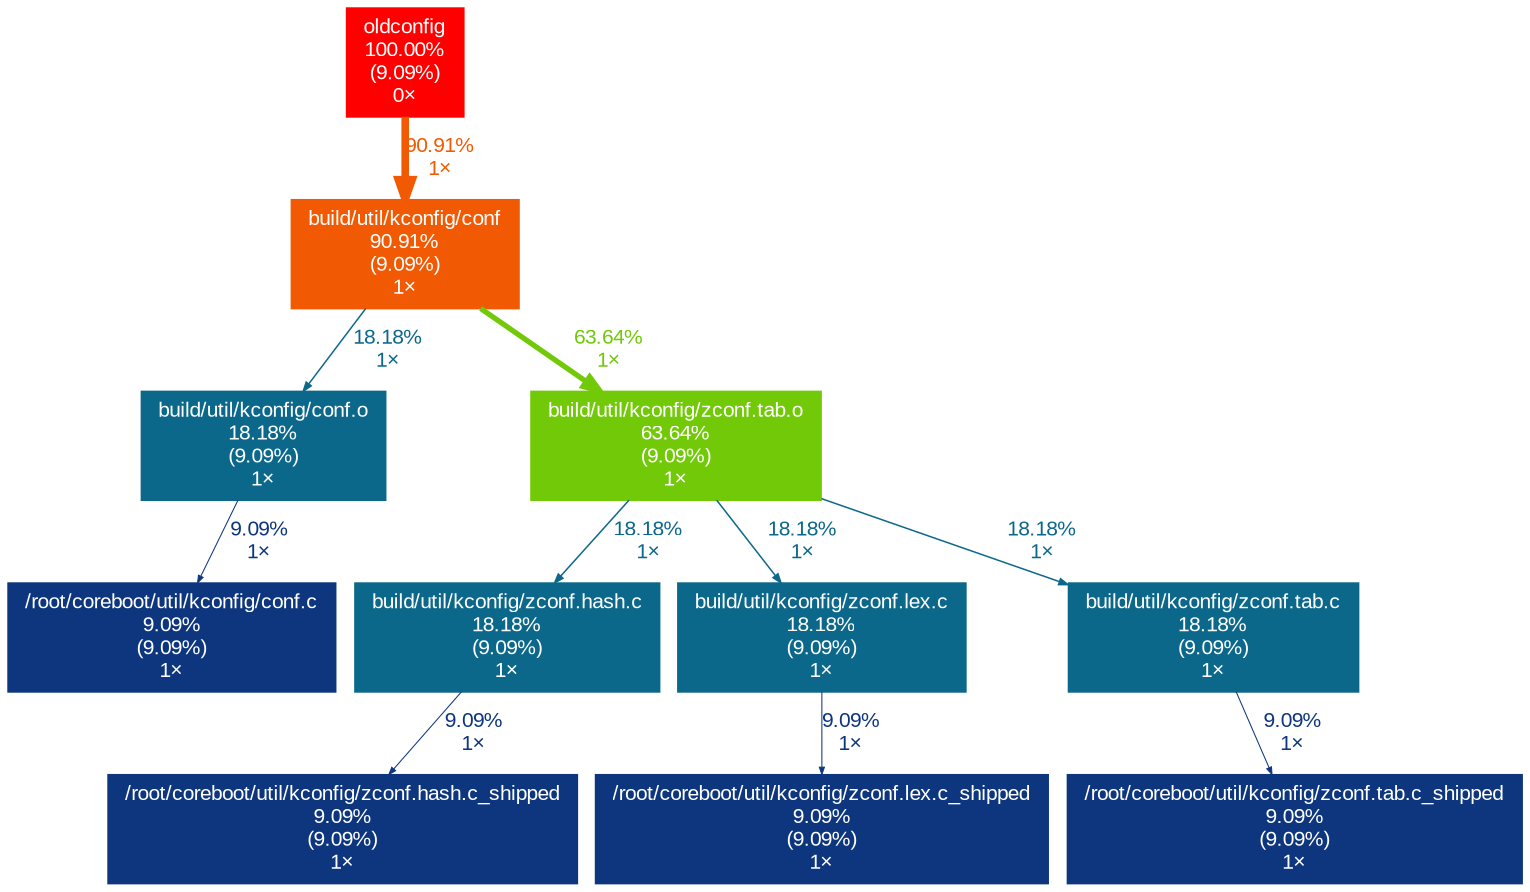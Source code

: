 digraph {
	graph [fontname=Arial, nodesep=0.125, ranksep=0.25];
	node [fontcolor=white, fontname=Arial, height=0, shape=box, style=filled, width=0];
	edge [fontname=Arial];
	"/root/coreboot/util/kconfig/conf.c" [color="#0d367e", fontcolor="#ffffff", fontsize="10.00", label="/root/coreboot/util/kconfig/conf.c\n9.09%\n(9.09%)\n1×"];
	"/root/coreboot/util/kconfig/zconf.hash.c_shipped" [color="#0d367e", fontcolor="#ffffff", fontsize="10.00", label="/root/coreboot/util/kconfig/zconf.hash.c_shipped\n9.09%\n(9.09%)\n1×"];
	"/root/coreboot/util/kconfig/zconf.lex.c_shipped" [color="#0d367e", fontcolor="#ffffff", fontsize="10.00", label="/root/coreboot/util/kconfig/zconf.lex.c_shipped\n9.09%\n(9.09%)\n1×"];
	"/root/coreboot/util/kconfig/zconf.tab.c_shipped" [color="#0d367e", fontcolor="#ffffff", fontsize="10.00", label="/root/coreboot/util/kconfig/zconf.tab.c_shipped\n9.09%\n(9.09%)\n1×"];
	"build/util/kconfig/conf" [color="#f15902", fontcolor="#ffffff", fontsize="10.00", label="build/util/kconfig/conf\n90.91%\n(9.09%)\n1×"];
	"build/util/kconfig/conf" -> "build/util/kconfig/conf.o" [arrowsize="0.43", color="#0c688a", fontcolor="#0c688a", fontsize="10.00", label="18.18%\n1×", labeldistance="0.73", penwidth="0.73"];
	"build/util/kconfig/conf" -> "build/util/kconfig/zconf.tab.o" [arrowsize="0.80", color="#71c908", fontcolor="#71c908", fontsize="10.00", label="63.64%\n1×", labeldistance="2.55", penwidth="2.55"];
	"build/util/kconfig/conf.o" [color="#0c688a", fontcolor="#ffffff", fontsize="10.00", label="build/util/kconfig/conf.o\n18.18%\n(9.09%)\n1×"];
	"build/util/kconfig/conf.o" -> "/root/coreboot/util/kconfig/conf.c" [arrowsize="0.35", color="#0d367e", fontcolor="#0d367e", fontsize="10.00", label="9.09%\n1×", labeldistance="0.50", penwidth="0.50"];
	"build/util/kconfig/zconf.hash.c" [color="#0c688a", fontcolor="#ffffff", fontsize="10.00", label="build/util/kconfig/zconf.hash.c\n18.18%\n(9.09%)\n1×"];
	"build/util/kconfig/zconf.hash.c" -> "/root/coreboot/util/kconfig/zconf.hash.c_shipped" [arrowsize="0.35", color="#0d367e", fontcolor="#0d367e", fontsize="10.00", label="9.09%\n1×", labeldistance="0.50", penwidth="0.50"];
	"build/util/kconfig/zconf.lex.c" [color="#0c688a", fontcolor="#ffffff", fontsize="10.00", label="build/util/kconfig/zconf.lex.c\n18.18%\n(9.09%)\n1×"];
	"build/util/kconfig/zconf.lex.c" -> "/root/coreboot/util/kconfig/zconf.lex.c_shipped" [arrowsize="0.35", color="#0d367e", fontcolor="#0d367e", fontsize="10.00", label="9.09%\n1×", labeldistance="0.50", penwidth="0.50"];
	"build/util/kconfig/zconf.tab.c" [color="#0c688a", fontcolor="#ffffff", fontsize="10.00", label="build/util/kconfig/zconf.tab.c\n18.18%\n(9.09%)\n1×"];
	"build/util/kconfig/zconf.tab.c" -> "/root/coreboot/util/kconfig/zconf.tab.c_shipped" [arrowsize="0.35", color="#0d367e", fontcolor="#0d367e", fontsize="10.00", label="9.09%\n1×", labeldistance="0.50", penwidth="0.50"];
	"build/util/kconfig/zconf.tab.o" [color="#71c908", fontcolor="#ffffff", fontsize="10.00", label="build/util/kconfig/zconf.tab.o\n63.64%\n(9.09%)\n1×"];
	"build/util/kconfig/zconf.tab.o" -> "build/util/kconfig/zconf.hash.c" [arrowsize="0.43", color="#0c688a", fontcolor="#0c688a", fontsize="10.00", label="18.18%\n1×", labeldistance="0.73", penwidth="0.73"];
	"build/util/kconfig/zconf.tab.o" -> "build/util/kconfig/zconf.lex.c" [arrowsize="0.43", color="#0c688a", fontcolor="#0c688a", fontsize="10.00", label="18.18%\n1×", labeldistance="0.73", penwidth="0.73"];
	"build/util/kconfig/zconf.tab.o" -> "build/util/kconfig/zconf.tab.c" [arrowsize="0.43", color="#0c688a", fontcolor="#0c688a", fontsize="10.00", label="18.18%\n1×", labeldistance="0.73", penwidth="0.73"];
	oldconfig [color="#ff0000", fontcolor="#ffffff", fontsize="10.00", label="oldconfig\n100.00%\n(9.09%)\n0×"];
	oldconfig -> "build/util/kconfig/conf" [arrowsize="0.95", color="#f15902", fontcolor="#f15902", fontsize="10.00", label="90.91%\n1×", labeldistance="3.64", penwidth="3.64"];
}
